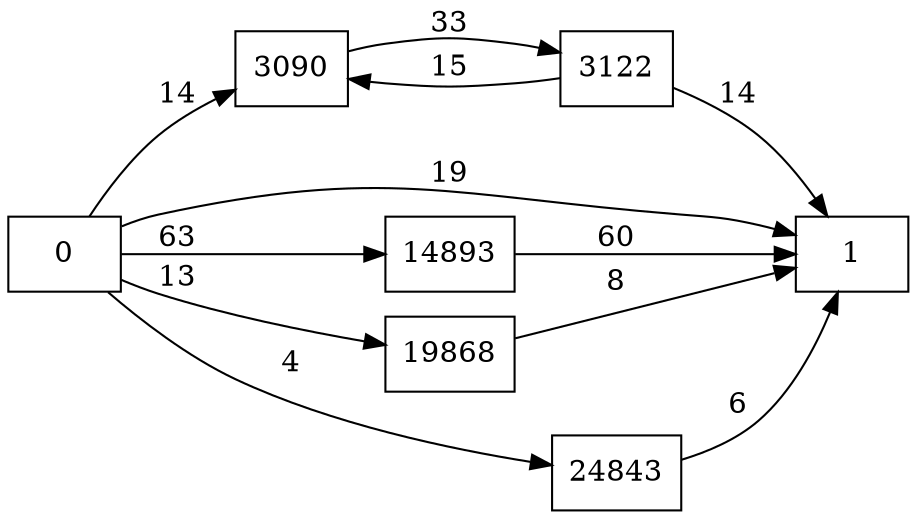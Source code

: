 digraph {
	graph [rankdir=LR]
	node [shape=rectangle]
	3090 -> 3122 [label=33]
	3122 -> 3090 [label=15]
	3122 -> 1 [label=14]
	14893 -> 1 [label=60]
	19868 -> 1 [label=8]
	24843 -> 1 [label=6]
	0 -> 3090 [label=14]
	0 -> 1 [label=19]
	0 -> 14893 [label=63]
	0 -> 19868 [label=13]
	0 -> 24843 [label=4]
}
